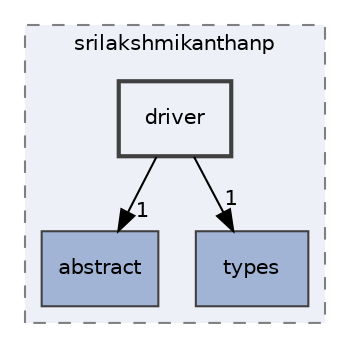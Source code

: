 digraph "D:/source/srilakshmikanthanp/libfiglet/src/srilakshmikanthanp/driver"
{
 // LATEX_PDF_SIZE
  edge [fontname="Helvetica",fontsize="10",labelfontname="Helvetica",labelfontsize="10"];
  node [fontname="Helvetica",fontsize="10",shape=record];
  compound=true
  subgraph clusterdir_93f0c05ce9d266791f30f3a707625e27 {
    graph [ bgcolor="#edf0f7", pencolor="grey50", style="filled,dashed,", label="srilakshmikanthanp", fontname="Helvetica", fontsize="10", URL="dir_93f0c05ce9d266791f30f3a707625e27.html"]
  dir_808d01e0e6d7653322f2e957f0548f91 [shape=box, label="abstract", style="filled,", fillcolor="#a2b4d6", color="grey25", URL="dir_808d01e0e6d7653322f2e957f0548f91.html"];
  dir_e8fe6b248cc7ea74d1bc4678d5a547cd [shape=box, label="types", style="filled,", fillcolor="#a2b4d6", color="grey25", URL="dir_e8fe6b248cc7ea74d1bc4678d5a547cd.html"];
  dir_b6964a6d663be34873fa2c8556c9c521 [shape=box, label="driver", style="filled,bold,", fillcolor="#edf0f7", color="grey25", URL="dir_b6964a6d663be34873fa2c8556c9c521.html"];
  }
  dir_b6964a6d663be34873fa2c8556c9c521->dir_808d01e0e6d7653322f2e957f0548f91 [headlabel="1", labeldistance=1.5 headhref="dir_000002_000000.html"];
  dir_b6964a6d663be34873fa2c8556c9c521->dir_e8fe6b248cc7ea74d1bc4678d5a547cd [headlabel="1", labeldistance=1.5 headhref="dir_000002_000007.html"];
}
